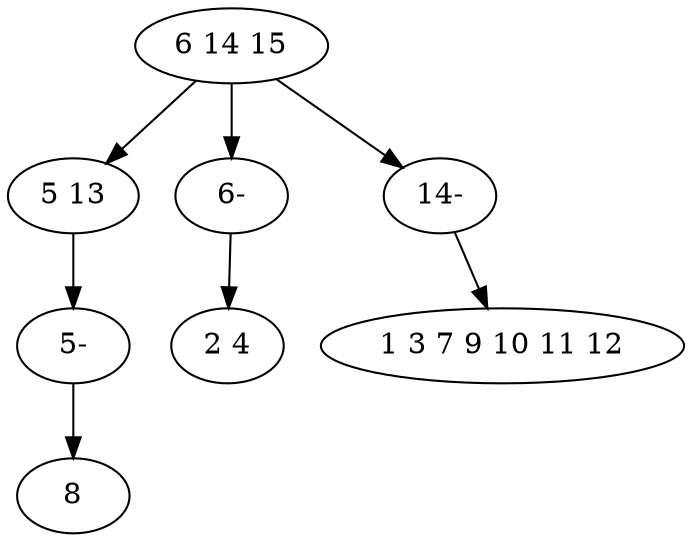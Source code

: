 digraph true_tree {
	"0" -> "1"
	"1" -> "6"
	"0" -> "5"
	"0" -> "7"
	"5" -> "3"
	"6" -> "2"
	"7" -> "4"
	"0" [label="6 14 15"];
	"1" [label="5 13"];
	"2" [label="8"];
	"3" [label="2 4"];
	"4" [label="1 3 7 9 10 11 12"];
	"5" [label="6-"];
	"6" [label="5-"];
	"7" [label="14-"];
}
